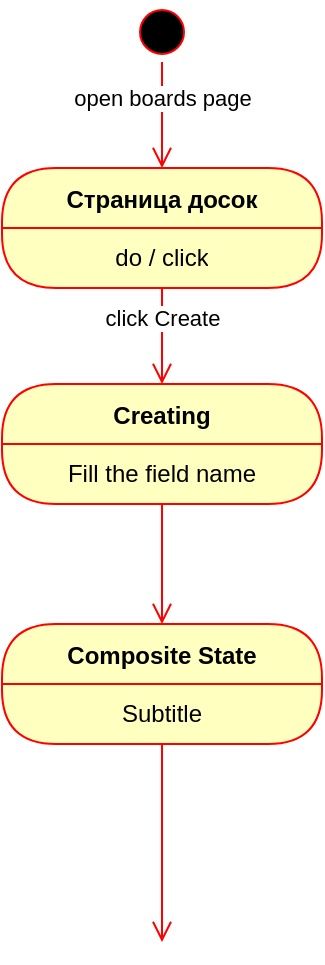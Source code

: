 <mxfile version="21.1.2" type="github">
  <diagram name="Page-1" id="58cdce13-f638-feb5-8d6f-7d28b1aa9fa0">
    <mxGraphModel dx="1434" dy="766" grid="1" gridSize="10" guides="1" tooltips="1" connect="1" arrows="1" fold="1" page="1" pageScale="1" pageWidth="1100" pageHeight="850" background="none" math="0" shadow="0">
      <root>
        <mxCell id="0" />
        <mxCell id="1" parent="0" />
        <mxCell id="YvCs8bPbRXpfsCYJ8i7O-2" value="Страница досок" style="swimlane;fontStyle=1;align=center;verticalAlign=middle;childLayout=stackLayout;horizontal=1;startSize=30;horizontalStack=0;resizeParent=0;resizeLast=1;container=0;fontColor=#000000;collapsible=0;rounded=1;arcSize=30;strokeColor=#ff0000;fillColor=#ffffc0;swimlaneFillColor=#ffffc0;dropTarget=0;" vertex="1" parent="1">
          <mxGeometry x="115" y="93" width="160" height="60" as="geometry" />
        </mxCell>
        <mxCell id="YvCs8bPbRXpfsCYJ8i7O-3" value="do / click" style="text;html=1;strokeColor=none;fillColor=none;align=center;verticalAlign=middle;spacingLeft=4;spacingRight=4;whiteSpace=wrap;overflow=hidden;rotatable=0;fontColor=#000000;" vertex="1" parent="YvCs8bPbRXpfsCYJ8i7O-2">
          <mxGeometry y="30" width="160" height="30" as="geometry" />
        </mxCell>
        <mxCell id="YvCs8bPbRXpfsCYJ8i7O-4" value="click Create" style="edgeStyle=orthogonalEdgeStyle;html=1;verticalAlign=bottom;endArrow=open;endSize=8;strokeColor=#ff0000;rounded=0;" edge="1" source="YvCs8bPbRXpfsCYJ8i7O-2" parent="1" target="YvCs8bPbRXpfsCYJ8i7O-7">
          <mxGeometry relative="1" as="geometry">
            <mxPoint x="195" y="220" as="targetPoint" />
          </mxGeometry>
        </mxCell>
        <mxCell id="YvCs8bPbRXpfsCYJ8i7O-5" value="" style="ellipse;html=1;shape=startState;fillColor=#000000;strokeColor=#ff0000;" vertex="1" parent="1">
          <mxGeometry x="180" y="10" width="30" height="30" as="geometry" />
        </mxCell>
        <mxCell id="YvCs8bPbRXpfsCYJ8i7O-6" value="open boards page" style="edgeStyle=orthogonalEdgeStyle;html=1;verticalAlign=bottom;endArrow=open;endSize=8;strokeColor=#ff0000;rounded=0;" edge="1" source="YvCs8bPbRXpfsCYJ8i7O-5" parent="1" target="YvCs8bPbRXpfsCYJ8i7O-2">
          <mxGeometry relative="1" as="geometry">
            <mxPoint x="195" y="100" as="targetPoint" />
          </mxGeometry>
        </mxCell>
        <mxCell id="YvCs8bPbRXpfsCYJ8i7O-7" value="Creating" style="swimlane;fontStyle=1;align=center;verticalAlign=middle;childLayout=stackLayout;horizontal=1;startSize=30;horizontalStack=0;resizeParent=0;resizeLast=1;container=0;fontColor=#000000;collapsible=0;rounded=1;arcSize=30;strokeColor=#ff0000;fillColor=#ffffc0;swimlaneFillColor=#ffffc0;dropTarget=0;" vertex="1" parent="1">
          <mxGeometry x="115" y="201" width="160" height="60" as="geometry" />
        </mxCell>
        <mxCell id="YvCs8bPbRXpfsCYJ8i7O-8" value="Fill the field name" style="text;html=1;strokeColor=none;fillColor=none;align=center;verticalAlign=middle;spacingLeft=4;spacingRight=4;whiteSpace=wrap;overflow=hidden;rotatable=0;fontColor=#000000;" vertex="1" parent="YvCs8bPbRXpfsCYJ8i7O-7">
          <mxGeometry y="30" width="160" height="30" as="geometry" />
        </mxCell>
        <mxCell id="YvCs8bPbRXpfsCYJ8i7O-9" value="" style="edgeStyle=orthogonalEdgeStyle;html=1;verticalAlign=bottom;endArrow=open;endSize=8;strokeColor=#ff0000;rounded=0;" edge="1" source="YvCs8bPbRXpfsCYJ8i7O-7" parent="1" target="YvCs8bPbRXpfsCYJ8i7O-12">
          <mxGeometry relative="1" as="geometry">
            <mxPoint x="195" y="350" as="targetPoint" />
          </mxGeometry>
        </mxCell>
        <mxCell id="YvCs8bPbRXpfsCYJ8i7O-12" value="Composite State" style="swimlane;fontStyle=1;align=center;verticalAlign=middle;childLayout=stackLayout;horizontal=1;startSize=30;horizontalStack=0;resizeParent=0;resizeLast=1;container=0;fontColor=#000000;collapsible=0;rounded=1;arcSize=30;strokeColor=#ff0000;fillColor=#ffffc0;swimlaneFillColor=#ffffc0;dropTarget=0;" vertex="1" parent="1">
          <mxGeometry x="115" y="321" width="160" height="60" as="geometry" />
        </mxCell>
        <mxCell id="YvCs8bPbRXpfsCYJ8i7O-13" value="Subtitle" style="text;html=1;strokeColor=none;fillColor=none;align=center;verticalAlign=middle;spacingLeft=4;spacingRight=4;whiteSpace=wrap;overflow=hidden;rotatable=0;fontColor=#000000;" vertex="1" parent="YvCs8bPbRXpfsCYJ8i7O-12">
          <mxGeometry y="30" width="160" height="30" as="geometry" />
        </mxCell>
        <mxCell id="YvCs8bPbRXpfsCYJ8i7O-14" value="" style="edgeStyle=orthogonalEdgeStyle;html=1;verticalAlign=bottom;endArrow=open;endSize=8;strokeColor=#ff0000;rounded=0;" edge="1" source="YvCs8bPbRXpfsCYJ8i7O-12" parent="1">
          <mxGeometry relative="1" as="geometry">
            <mxPoint x="195" y="480" as="targetPoint" />
          </mxGeometry>
        </mxCell>
      </root>
    </mxGraphModel>
  </diagram>
</mxfile>
